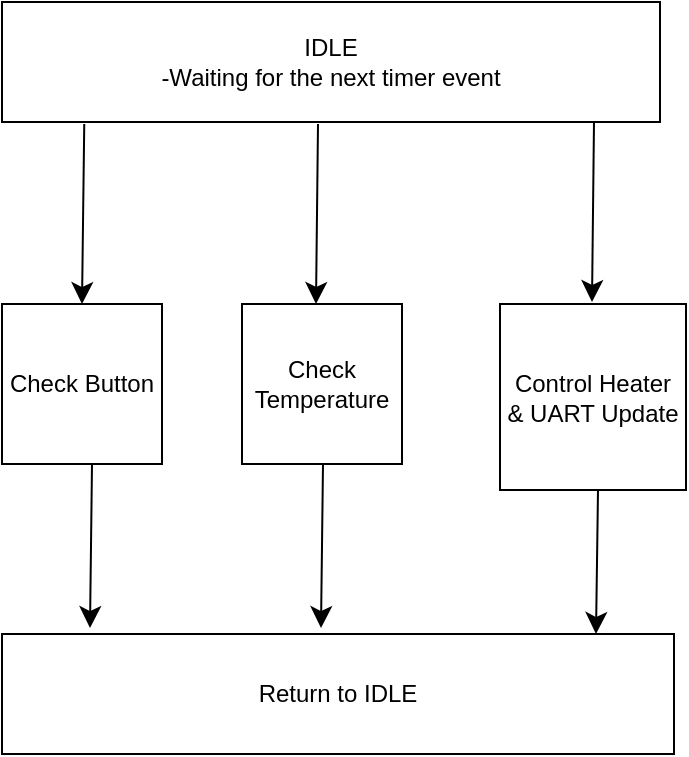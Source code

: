 <mxfile version="24.7.17">
  <diagram name="Page-1" id="9dVjfnbzK9_CJwh_2DJr">
    <mxGraphModel dx="792" dy="1187" grid="0" gridSize="10" guides="1" tooltips="1" connect="1" arrows="1" fold="1" page="0" pageScale="1" pageWidth="850" pageHeight="1100" math="0" shadow="0">
      <root>
        <mxCell id="0" />
        <mxCell id="1" parent="0" />
        <mxCell id="H-Z_8vQ-qXtFZEkuKyDg-2" value="IDLE&lt;div&gt;-Waiting for the next timer event&lt;/div&gt;" style="rounded=0;whiteSpace=wrap;html=1;" vertex="1" parent="1">
          <mxGeometry x="42" y="-39" width="329" height="60" as="geometry" />
        </mxCell>
        <mxCell id="H-Z_8vQ-qXtFZEkuKyDg-3" value="Check Button" style="whiteSpace=wrap;html=1;aspect=fixed;" vertex="1" parent="1">
          <mxGeometry x="42" y="112" width="80" height="80" as="geometry" />
        </mxCell>
        <mxCell id="H-Z_8vQ-qXtFZEkuKyDg-4" value="Check Temperature" style="whiteSpace=wrap;html=1;aspect=fixed;" vertex="1" parent="1">
          <mxGeometry x="162" y="112" width="80" height="80" as="geometry" />
        </mxCell>
        <mxCell id="H-Z_8vQ-qXtFZEkuKyDg-5" value="Control Heater&lt;div&gt;&amp;amp; UART Update&lt;/div&gt;" style="whiteSpace=wrap;html=1;aspect=fixed;" vertex="1" parent="1">
          <mxGeometry x="291" y="112" width="93" height="93" as="geometry" />
        </mxCell>
        <mxCell id="H-Z_8vQ-qXtFZEkuKyDg-6" value="Return to IDLE" style="rounded=0;whiteSpace=wrap;html=1;" vertex="1" parent="1">
          <mxGeometry x="42" y="277" width="336" height="60" as="geometry" />
        </mxCell>
        <mxCell id="H-Z_8vQ-qXtFZEkuKyDg-7" value="" style="endArrow=classic;html=1;rounded=0;fontSize=12;startSize=8;endSize=8;curved=1;entryX=0.5;entryY=0;entryDx=0;entryDy=0;exitX=0.125;exitY=1.017;exitDx=0;exitDy=0;exitPerimeter=0;" edge="1" parent="1" source="H-Z_8vQ-qXtFZEkuKyDg-2" target="H-Z_8vQ-qXtFZEkuKyDg-3">
          <mxGeometry width="50" height="50" relative="1" as="geometry">
            <mxPoint x="57" y="92" as="sourcePoint" />
            <mxPoint x="107" y="42" as="targetPoint" />
          </mxGeometry>
        </mxCell>
        <mxCell id="H-Z_8vQ-qXtFZEkuKyDg-8" value="" style="endArrow=classic;html=1;rounded=0;fontSize=12;startSize=8;endSize=8;curved=1;entryX=0.5;entryY=0;entryDx=0;entryDy=0;exitX=0.125;exitY=1.017;exitDx=0;exitDy=0;exitPerimeter=0;" edge="1" parent="1">
          <mxGeometry width="50" height="50" relative="1" as="geometry">
            <mxPoint x="200" y="22" as="sourcePoint" />
            <mxPoint x="199" y="112" as="targetPoint" />
          </mxGeometry>
        </mxCell>
        <mxCell id="H-Z_8vQ-qXtFZEkuKyDg-9" value="" style="endArrow=classic;html=1;rounded=0;fontSize=12;startSize=8;endSize=8;curved=1;entryX=0.5;entryY=0;entryDx=0;entryDy=0;exitX=0.125;exitY=1.017;exitDx=0;exitDy=0;exitPerimeter=0;" edge="1" parent="1">
          <mxGeometry width="50" height="50" relative="1" as="geometry">
            <mxPoint x="338" y="21" as="sourcePoint" />
            <mxPoint x="337" y="111" as="targetPoint" />
          </mxGeometry>
        </mxCell>
        <mxCell id="H-Z_8vQ-qXtFZEkuKyDg-18" value="" style="endArrow=classic;html=1;rounded=0;fontSize=12;startSize=8;endSize=8;curved=1;exitX=0.125;exitY=1.017;exitDx=0;exitDy=0;exitPerimeter=0;" edge="1" parent="1">
          <mxGeometry width="50" height="50" relative="1" as="geometry">
            <mxPoint x="87" y="192" as="sourcePoint" />
            <mxPoint x="86" y="274" as="targetPoint" />
          </mxGeometry>
        </mxCell>
        <mxCell id="H-Z_8vQ-qXtFZEkuKyDg-19" value="" style="endArrow=classic;html=1;rounded=0;fontSize=12;startSize=8;endSize=8;curved=1;exitX=0.125;exitY=1.017;exitDx=0;exitDy=0;exitPerimeter=0;" edge="1" parent="1">
          <mxGeometry width="50" height="50" relative="1" as="geometry">
            <mxPoint x="202.5" y="192" as="sourcePoint" />
            <mxPoint x="201.5" y="274" as="targetPoint" />
          </mxGeometry>
        </mxCell>
        <mxCell id="H-Z_8vQ-qXtFZEkuKyDg-20" value="" style="endArrow=classic;html=1;rounded=0;fontSize=12;startSize=8;endSize=8;curved=1;exitX=0.125;exitY=1.017;exitDx=0;exitDy=0;exitPerimeter=0;" edge="1" parent="1">
          <mxGeometry width="50" height="50" relative="1" as="geometry">
            <mxPoint x="340" y="205" as="sourcePoint" />
            <mxPoint x="339" y="277" as="targetPoint" />
          </mxGeometry>
        </mxCell>
      </root>
    </mxGraphModel>
  </diagram>
</mxfile>
